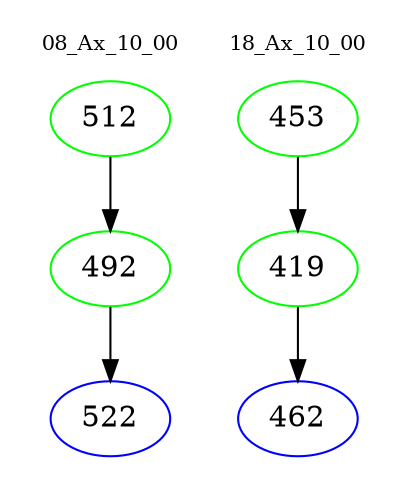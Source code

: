 digraph{
subgraph cluster_0 {
color = white
label = "08_Ax_10_00";
fontsize=10;
T0_512 [label="512", color="green"]
T0_512 -> T0_492 [color="black"]
T0_492 [label="492", color="green"]
T0_492 -> T0_522 [color="black"]
T0_522 [label="522", color="blue"]
}
subgraph cluster_1 {
color = white
label = "18_Ax_10_00";
fontsize=10;
T1_453 [label="453", color="green"]
T1_453 -> T1_419 [color="black"]
T1_419 [label="419", color="green"]
T1_419 -> T1_462 [color="black"]
T1_462 [label="462", color="blue"]
}
}
